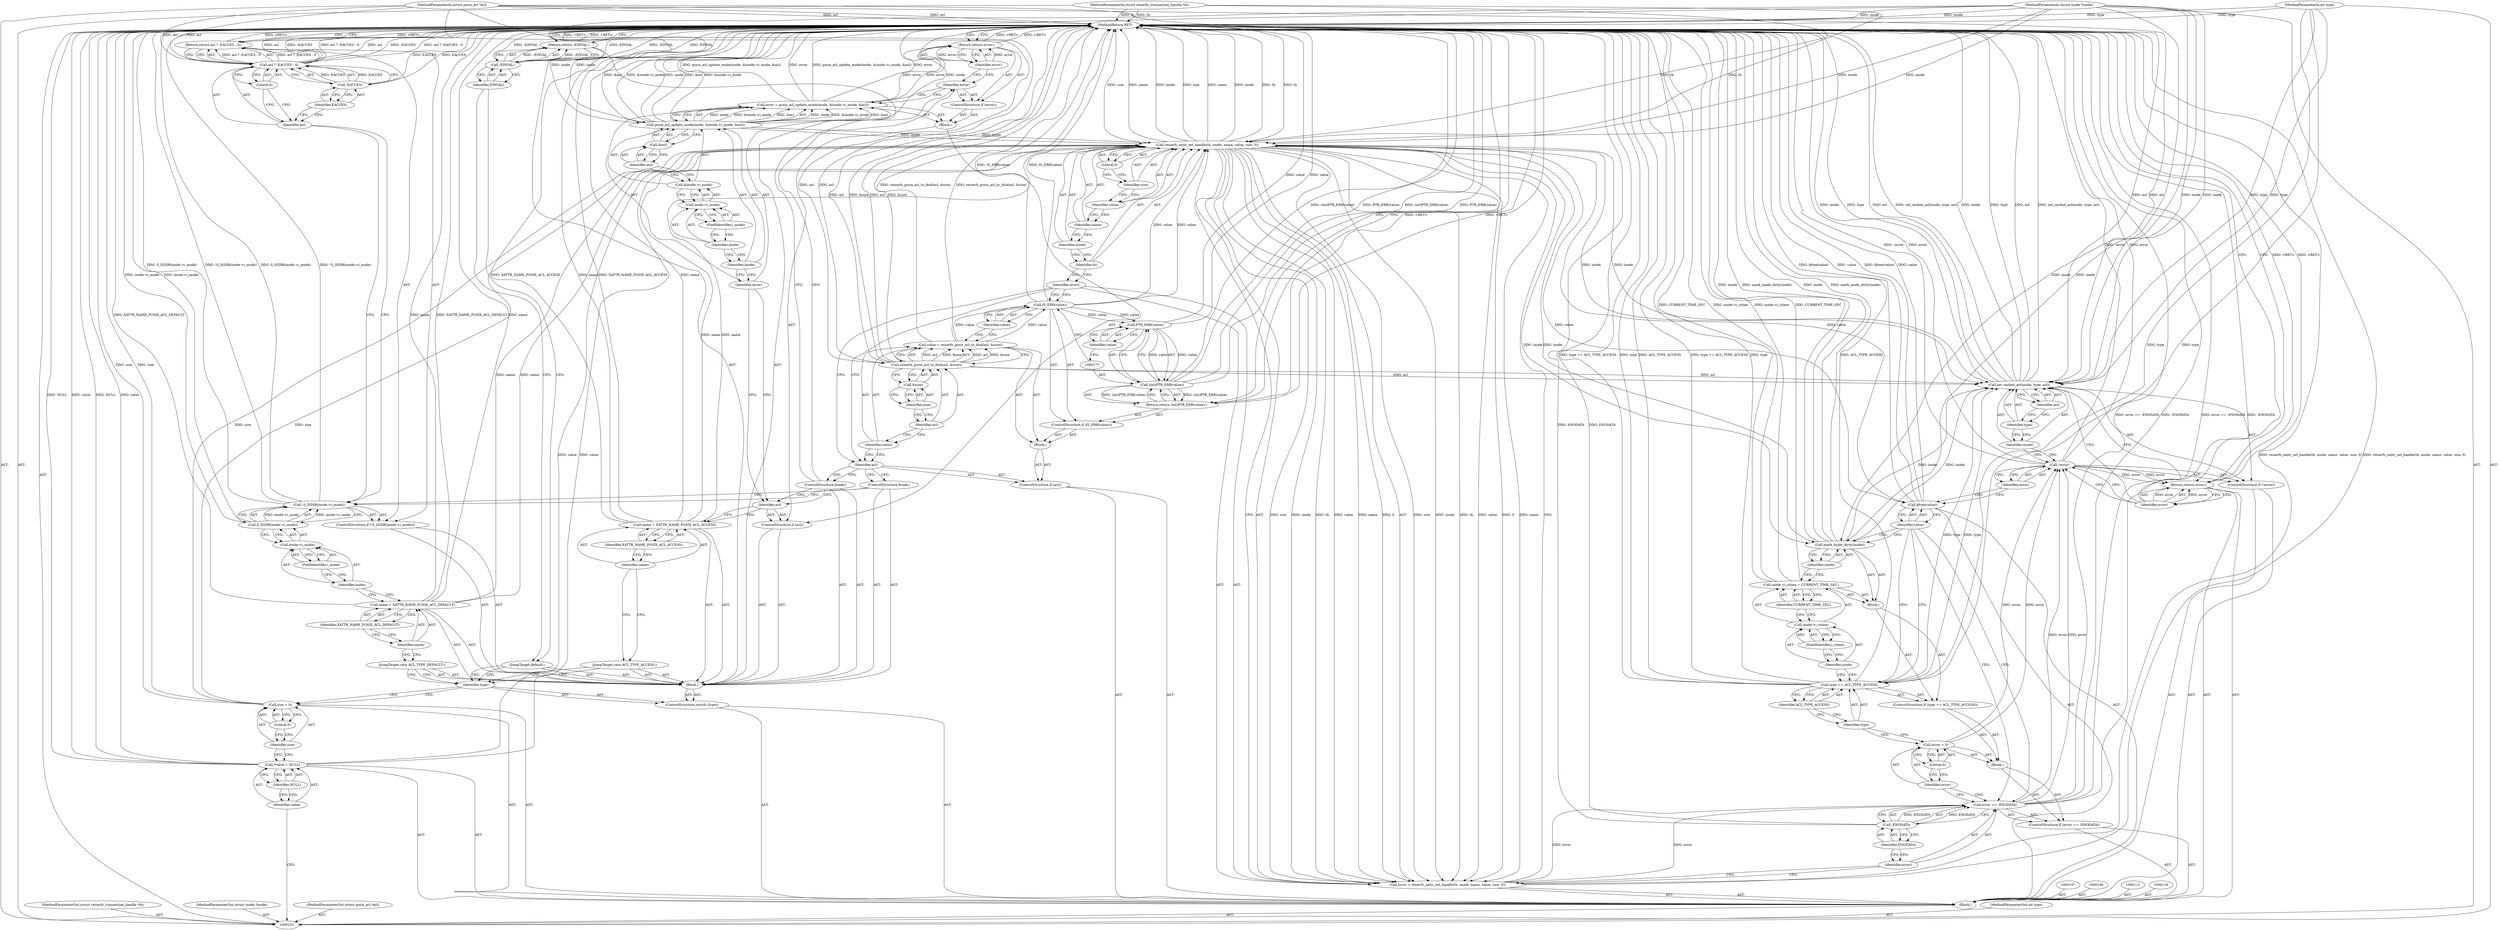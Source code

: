 digraph "0_linux_073931017b49d9458aa351605b43a7e34598caef_11" {
"1000221" [label="(MethodReturn,RET)"];
"1000102" [label="(MethodParameterIn,struct reiserfs_transaction_handle *th)"];
"1000316" [label="(MethodParameterOut,struct reiserfs_transaction_handle *th)"];
"1000103" [label="(MethodParameterIn,struct inode *inode)"];
"1000317" [label="(MethodParameterOut,struct inode *inode)"];
"1000120" [label="(JumpTarget,case ACL_TYPE_ACCESS:)"];
"1000123" [label="(Identifier,XATTR_NAME_POSIX_ACL_ACCESS)"];
"1000121" [label="(Call,name = XATTR_NAME_POSIX_ACL_ACCESS)"];
"1000122" [label="(Identifier,name)"];
"1000126" [label="(Block,)"];
"1000124" [label="(ControlStructure,if (acl))"];
"1000125" [label="(Identifier,acl)"];
"1000129" [label="(Call,posix_acl_update_mode(inode, &inode->i_mode, &acl))"];
"1000127" [label="(Call,error = posix_acl_update_mode(inode, &inode->i_mode, &acl))"];
"1000128" [label="(Identifier,error)"];
"1000130" [label="(Identifier,inode)"];
"1000131" [label="(Call,&inode->i_mode)"];
"1000132" [label="(Call,inode->i_mode)"];
"1000133" [label="(Identifier,inode)"];
"1000134" [label="(FieldIdentifier,i_mode)"];
"1000135" [label="(Call,&acl)"];
"1000136" [label="(Identifier,acl)"];
"1000137" [label="(ControlStructure,if (error))"];
"1000138" [label="(Identifier,error)"];
"1000140" [label="(Identifier,error)"];
"1000139" [label="(Return,return error;)"];
"1000141" [label="(ControlStructure,break;)"];
"1000142" [label="(JumpTarget,case ACL_TYPE_DEFAULT:)"];
"1000143" [label="(Call,name = XATTR_NAME_POSIX_ACL_DEFAULT)"];
"1000144" [label="(Identifier,name)"];
"1000145" [label="(Identifier,XATTR_NAME_POSIX_ACL_DEFAULT)"];
"1000105" [label="(MethodParameterIn,struct posix_acl *acl)"];
"1000319" [label="(MethodParameterOut,struct posix_acl *acl)"];
"1000104" [label="(MethodParameterIn,int type)"];
"1000318" [label="(MethodParameterOut,int type)"];
"1000149" [label="(Call,inode->i_mode)"];
"1000150" [label="(Identifier,inode)"];
"1000146" [label="(ControlStructure,if (!S_ISDIR(inode->i_mode)))"];
"1000151" [label="(FieldIdentifier,i_mode)"];
"1000147" [label="(Call,!S_ISDIR(inode->i_mode))"];
"1000148" [label="(Call,S_ISDIR(inode->i_mode))"];
"1000153" [label="(Call,acl ? -EACCES : 0)"];
"1000154" [label="(Identifier,acl)"];
"1000155" [label="(Call,-EACCES)"];
"1000156" [label="(Identifier,EACCES)"];
"1000157" [label="(Literal,0)"];
"1000152" [label="(Return,return acl ? -EACCES : 0;)"];
"1000158" [label="(ControlStructure,break;)"];
"1000159" [label="(JumpTarget,default:)"];
"1000162" [label="(Identifier,EINVAL)"];
"1000160" [label="(Return,return -EINVAL;)"];
"1000161" [label="(Call,-EINVAL)"];
"1000163" [label="(ControlStructure,if (acl))"];
"1000165" [label="(Block,)"];
"1000164" [label="(Identifier,acl)"];
"1000168" [label="(Call,reiserfs_posix_acl_to_disk(acl, &size))"];
"1000166" [label="(Call,value = reiserfs_posix_acl_to_disk(acl, &size))"];
"1000167" [label="(Identifier,value)"];
"1000169" [label="(Identifier,acl)"];
"1000170" [label="(Call,&size)"];
"1000171" [label="(Identifier,size)"];
"1000174" [label="(Identifier,value)"];
"1000172" [label="(ControlStructure,if (IS_ERR(value)))"];
"1000173" [label="(Call,IS_ERR(value))"];
"1000106" [label="(Block,)"];
"1000176" [label="(Call,(int)PTR_ERR(value))"];
"1000178" [label="(Call,PTR_ERR(value))"];
"1000179" [label="(Identifier,value)"];
"1000175" [label="(Return,return (int)PTR_ERR(value);)"];
"1000180" [label="(Call,error = reiserfs_xattr_set_handle(th, inode, name, value, size, 0))"];
"1000181" [label="(Identifier,error)"];
"1000183" [label="(Identifier,th)"];
"1000184" [label="(Identifier,inode)"];
"1000185" [label="(Identifier,name)"];
"1000186" [label="(Identifier,value)"];
"1000187" [label="(Identifier,size)"];
"1000188" [label="(Literal,0)"];
"1000182" [label="(Call,reiserfs_xattr_set_handle(th, inode, name, value, size, 0))"];
"1000189" [label="(ControlStructure,if (error == -ENODATA))"];
"1000192" [label="(Call,-ENODATA)"];
"1000193" [label="(Identifier,ENODATA)"];
"1000194" [label="(Block,)"];
"1000190" [label="(Call,error == -ENODATA)"];
"1000191" [label="(Identifier,error)"];
"1000197" [label="(Literal,0)"];
"1000195" [label="(Call,error = 0)"];
"1000196" [label="(Identifier,error)"];
"1000201" [label="(Identifier,ACL_TYPE_ACCESS)"];
"1000198" [label="(ControlStructure,if (type == ACL_TYPE_ACCESS))"];
"1000202" [label="(Block,)"];
"1000199" [label="(Call,type == ACL_TYPE_ACCESS)"];
"1000200" [label="(Identifier,type)"];
"1000206" [label="(FieldIdentifier,i_ctime)"];
"1000207" [label="(Identifier,CURRENT_TIME_SEC)"];
"1000203" [label="(Call,inode->i_ctime = CURRENT_TIME_SEC)"];
"1000204" [label="(Call,inode->i_ctime)"];
"1000205" [label="(Identifier,inode)"];
"1000209" [label="(Identifier,inode)"];
"1000208" [label="(Call,mark_inode_dirty(inode))"];
"1000210" [label="(Call,kfree(value))"];
"1000211" [label="(Identifier,value)"];
"1000111" [label="(Identifier,NULL)"];
"1000109" [label="(Call,*value = NULL)"];
"1000110" [label="(Identifier,value)"];
"1000212" [label="(ControlStructure,if (!error))"];
"1000213" [label="(Call,!error)"];
"1000214" [label="(Identifier,error)"];
"1000216" [label="(Identifier,inode)"];
"1000215" [label="(Call,set_cached_acl(inode, type, acl))"];
"1000217" [label="(Identifier,type)"];
"1000218" [label="(Identifier,acl)"];
"1000219" [label="(Return,return error;)"];
"1000220" [label="(Identifier,error)"];
"1000115" [label="(Literal,0)"];
"1000113" [label="(Call,size = 0)"];
"1000114" [label="(Identifier,size)"];
"1000117" [label="(ControlStructure,switch (type))"];
"1000119" [label="(Block,)"];
"1000118" [label="(Identifier,type)"];
"1000221" -> "1000101"  [label="AST: "];
"1000221" -> "1000139"  [label="CFG: "];
"1000221" -> "1000152"  [label="CFG: "];
"1000221" -> "1000160"  [label="CFG: "];
"1000221" -> "1000175"  [label="CFG: "];
"1000221" -> "1000219"  [label="CFG: "];
"1000139" -> "1000221"  [label="DDG: <RET>"];
"1000152" -> "1000221"  [label="DDG: <RET>"];
"1000219" -> "1000221"  [label="DDG: <RET>"];
"1000175" -> "1000221"  [label="DDG: <RET>"];
"1000160" -> "1000221"  [label="DDG: <RET>"];
"1000182" -> "1000221"  [label="DDG: size"];
"1000182" -> "1000221"  [label="DDG: name"];
"1000182" -> "1000221"  [label="DDG: inode"];
"1000182" -> "1000221"  [label="DDG: th"];
"1000199" -> "1000221"  [label="DDG: ACL_TYPE_ACCESS"];
"1000199" -> "1000221"  [label="DDG: type == ACL_TYPE_ACCESS"];
"1000199" -> "1000221"  [label="DDG: type"];
"1000208" -> "1000221"  [label="DDG: inode"];
"1000208" -> "1000221"  [label="DDG: mark_inode_dirty(inode)"];
"1000210" -> "1000221"  [label="DDG: kfree(value)"];
"1000210" -> "1000221"  [label="DDG: value"];
"1000105" -> "1000221"  [label="DDG: acl"];
"1000121" -> "1000221"  [label="DDG: XATTR_NAME_POSIX_ACL_ACCESS"];
"1000121" -> "1000221"  [label="DDG: name"];
"1000102" -> "1000221"  [label="DDG: th"];
"1000153" -> "1000221"  [label="DDG: acl"];
"1000153" -> "1000221"  [label="DDG: -EACCES"];
"1000153" -> "1000221"  [label="DDG: acl ? -EACCES : 0"];
"1000161" -> "1000221"  [label="DDG: EINVAL"];
"1000161" -> "1000221"  [label="DDG: -EINVAL"];
"1000180" -> "1000221"  [label="DDG: reiserfs_xattr_set_handle(th, inode, name, value, size, 0)"];
"1000176" -> "1000221"  [label="DDG: PTR_ERR(value)"];
"1000176" -> "1000221"  [label="DDG: (int)PTR_ERR(value)"];
"1000166" -> "1000221"  [label="DDG: reiserfs_posix_acl_to_disk(acl, &size)"];
"1000129" -> "1000221"  [label="DDG: inode"];
"1000129" -> "1000221"  [label="DDG: &acl"];
"1000129" -> "1000221"  [label="DDG: &inode->i_mode"];
"1000168" -> "1000221"  [label="DDG: acl"];
"1000168" -> "1000221"  [label="DDG: &size"];
"1000190" -> "1000221"  [label="DDG: error == -ENODATA"];
"1000190" -> "1000221"  [label="DDG: -ENODATA"];
"1000215" -> "1000221"  [label="DDG: inode"];
"1000215" -> "1000221"  [label="DDG: type"];
"1000215" -> "1000221"  [label="DDG: acl"];
"1000215" -> "1000221"  [label="DDG: set_cached_acl(inode, type, acl)"];
"1000178" -> "1000221"  [label="DDG: value"];
"1000104" -> "1000221"  [label="DDG: type"];
"1000113" -> "1000221"  [label="DDG: size"];
"1000213" -> "1000221"  [label="DDG: error"];
"1000213" -> "1000221"  [label="DDG: !error"];
"1000127" -> "1000221"  [label="DDG: posix_acl_update_mode(inode, &inode->i_mode, &acl)"];
"1000127" -> "1000221"  [label="DDG: error"];
"1000103" -> "1000221"  [label="DDG: inode"];
"1000143" -> "1000221"  [label="DDG: name"];
"1000143" -> "1000221"  [label="DDG: XATTR_NAME_POSIX_ACL_DEFAULT"];
"1000148" -> "1000221"  [label="DDG: inode->i_mode"];
"1000147" -> "1000221"  [label="DDG: S_ISDIR(inode->i_mode)"];
"1000147" -> "1000221"  [label="DDG: !S_ISDIR(inode->i_mode)"];
"1000203" -> "1000221"  [label="DDG: CURRENT_TIME_SEC"];
"1000203" -> "1000221"  [label="DDG: inode->i_ctime"];
"1000192" -> "1000221"  [label="DDG: ENODATA"];
"1000109" -> "1000221"  [label="DDG: value"];
"1000109" -> "1000221"  [label="DDG: NULL"];
"1000173" -> "1000221"  [label="DDG: IS_ERR(value)"];
"1000155" -> "1000221"  [label="DDG: EACCES"];
"1000102" -> "1000101"  [label="AST: "];
"1000102" -> "1000221"  [label="DDG: th"];
"1000102" -> "1000182"  [label="DDG: th"];
"1000316" -> "1000101"  [label="AST: "];
"1000103" -> "1000101"  [label="AST: "];
"1000103" -> "1000221"  [label="DDG: inode"];
"1000103" -> "1000129"  [label="DDG: inode"];
"1000103" -> "1000182"  [label="DDG: inode"];
"1000103" -> "1000208"  [label="DDG: inode"];
"1000103" -> "1000215"  [label="DDG: inode"];
"1000317" -> "1000101"  [label="AST: "];
"1000120" -> "1000119"  [label="AST: "];
"1000120" -> "1000118"  [label="CFG: "];
"1000122" -> "1000120"  [label="CFG: "];
"1000123" -> "1000121"  [label="AST: "];
"1000123" -> "1000122"  [label="CFG: "];
"1000121" -> "1000123"  [label="CFG: "];
"1000121" -> "1000119"  [label="AST: "];
"1000121" -> "1000123"  [label="CFG: "];
"1000122" -> "1000121"  [label="AST: "];
"1000123" -> "1000121"  [label="AST: "];
"1000125" -> "1000121"  [label="CFG: "];
"1000121" -> "1000221"  [label="DDG: XATTR_NAME_POSIX_ACL_ACCESS"];
"1000121" -> "1000221"  [label="DDG: name"];
"1000121" -> "1000182"  [label="DDG: name"];
"1000122" -> "1000121"  [label="AST: "];
"1000122" -> "1000120"  [label="CFG: "];
"1000123" -> "1000122"  [label="CFG: "];
"1000126" -> "1000124"  [label="AST: "];
"1000127" -> "1000126"  [label="AST: "];
"1000137" -> "1000126"  [label="AST: "];
"1000124" -> "1000119"  [label="AST: "];
"1000125" -> "1000124"  [label="AST: "];
"1000126" -> "1000124"  [label="AST: "];
"1000125" -> "1000124"  [label="AST: "];
"1000125" -> "1000121"  [label="CFG: "];
"1000128" -> "1000125"  [label="CFG: "];
"1000141" -> "1000125"  [label="CFG: "];
"1000129" -> "1000127"  [label="AST: "];
"1000129" -> "1000135"  [label="CFG: "];
"1000130" -> "1000129"  [label="AST: "];
"1000131" -> "1000129"  [label="AST: "];
"1000135" -> "1000129"  [label="AST: "];
"1000127" -> "1000129"  [label="CFG: "];
"1000129" -> "1000221"  [label="DDG: inode"];
"1000129" -> "1000221"  [label="DDG: &acl"];
"1000129" -> "1000221"  [label="DDG: &inode->i_mode"];
"1000129" -> "1000127"  [label="DDG: inode"];
"1000129" -> "1000127"  [label="DDG: &inode->i_mode"];
"1000129" -> "1000127"  [label="DDG: &acl"];
"1000103" -> "1000129"  [label="DDG: inode"];
"1000129" -> "1000182"  [label="DDG: inode"];
"1000127" -> "1000126"  [label="AST: "];
"1000127" -> "1000129"  [label="CFG: "];
"1000128" -> "1000127"  [label="AST: "];
"1000129" -> "1000127"  [label="AST: "];
"1000138" -> "1000127"  [label="CFG: "];
"1000127" -> "1000221"  [label="DDG: posix_acl_update_mode(inode, &inode->i_mode, &acl)"];
"1000127" -> "1000221"  [label="DDG: error"];
"1000129" -> "1000127"  [label="DDG: inode"];
"1000129" -> "1000127"  [label="DDG: &inode->i_mode"];
"1000129" -> "1000127"  [label="DDG: &acl"];
"1000127" -> "1000139"  [label="DDG: error"];
"1000128" -> "1000127"  [label="AST: "];
"1000128" -> "1000125"  [label="CFG: "];
"1000130" -> "1000128"  [label="CFG: "];
"1000130" -> "1000129"  [label="AST: "];
"1000130" -> "1000128"  [label="CFG: "];
"1000133" -> "1000130"  [label="CFG: "];
"1000131" -> "1000129"  [label="AST: "];
"1000131" -> "1000132"  [label="CFG: "];
"1000132" -> "1000131"  [label="AST: "];
"1000136" -> "1000131"  [label="CFG: "];
"1000132" -> "1000131"  [label="AST: "];
"1000132" -> "1000134"  [label="CFG: "];
"1000133" -> "1000132"  [label="AST: "];
"1000134" -> "1000132"  [label="AST: "];
"1000131" -> "1000132"  [label="CFG: "];
"1000133" -> "1000132"  [label="AST: "];
"1000133" -> "1000130"  [label="CFG: "];
"1000134" -> "1000133"  [label="CFG: "];
"1000134" -> "1000132"  [label="AST: "];
"1000134" -> "1000133"  [label="CFG: "];
"1000132" -> "1000134"  [label="CFG: "];
"1000135" -> "1000129"  [label="AST: "];
"1000135" -> "1000136"  [label="CFG: "];
"1000136" -> "1000135"  [label="AST: "];
"1000129" -> "1000135"  [label="CFG: "];
"1000136" -> "1000135"  [label="AST: "];
"1000136" -> "1000131"  [label="CFG: "];
"1000135" -> "1000136"  [label="CFG: "];
"1000137" -> "1000126"  [label="AST: "];
"1000138" -> "1000137"  [label="AST: "];
"1000139" -> "1000137"  [label="AST: "];
"1000138" -> "1000137"  [label="AST: "];
"1000138" -> "1000127"  [label="CFG: "];
"1000140" -> "1000138"  [label="CFG: "];
"1000141" -> "1000138"  [label="CFG: "];
"1000140" -> "1000139"  [label="AST: "];
"1000140" -> "1000138"  [label="CFG: "];
"1000139" -> "1000140"  [label="CFG: "];
"1000140" -> "1000139"  [label="DDG: error"];
"1000139" -> "1000137"  [label="AST: "];
"1000139" -> "1000140"  [label="CFG: "];
"1000140" -> "1000139"  [label="AST: "];
"1000221" -> "1000139"  [label="CFG: "];
"1000139" -> "1000221"  [label="DDG: <RET>"];
"1000140" -> "1000139"  [label="DDG: error"];
"1000127" -> "1000139"  [label="DDG: error"];
"1000141" -> "1000119"  [label="AST: "];
"1000141" -> "1000138"  [label="CFG: "];
"1000141" -> "1000125"  [label="CFG: "];
"1000164" -> "1000141"  [label="CFG: "];
"1000142" -> "1000119"  [label="AST: "];
"1000142" -> "1000118"  [label="CFG: "];
"1000144" -> "1000142"  [label="CFG: "];
"1000143" -> "1000119"  [label="AST: "];
"1000143" -> "1000145"  [label="CFG: "];
"1000144" -> "1000143"  [label="AST: "];
"1000145" -> "1000143"  [label="AST: "];
"1000150" -> "1000143"  [label="CFG: "];
"1000143" -> "1000221"  [label="DDG: name"];
"1000143" -> "1000221"  [label="DDG: XATTR_NAME_POSIX_ACL_DEFAULT"];
"1000143" -> "1000182"  [label="DDG: name"];
"1000144" -> "1000143"  [label="AST: "];
"1000144" -> "1000142"  [label="CFG: "];
"1000145" -> "1000144"  [label="CFG: "];
"1000145" -> "1000143"  [label="AST: "];
"1000145" -> "1000144"  [label="CFG: "];
"1000143" -> "1000145"  [label="CFG: "];
"1000105" -> "1000101"  [label="AST: "];
"1000105" -> "1000221"  [label="DDG: acl"];
"1000105" -> "1000153"  [label="DDG: acl"];
"1000105" -> "1000168"  [label="DDG: acl"];
"1000105" -> "1000215"  [label="DDG: acl"];
"1000319" -> "1000101"  [label="AST: "];
"1000104" -> "1000101"  [label="AST: "];
"1000104" -> "1000221"  [label="DDG: type"];
"1000104" -> "1000199"  [label="DDG: type"];
"1000104" -> "1000215"  [label="DDG: type"];
"1000318" -> "1000101"  [label="AST: "];
"1000149" -> "1000148"  [label="AST: "];
"1000149" -> "1000151"  [label="CFG: "];
"1000150" -> "1000149"  [label="AST: "];
"1000151" -> "1000149"  [label="AST: "];
"1000148" -> "1000149"  [label="CFG: "];
"1000150" -> "1000149"  [label="AST: "];
"1000150" -> "1000143"  [label="CFG: "];
"1000151" -> "1000150"  [label="CFG: "];
"1000146" -> "1000119"  [label="AST: "];
"1000147" -> "1000146"  [label="AST: "];
"1000152" -> "1000146"  [label="AST: "];
"1000151" -> "1000149"  [label="AST: "];
"1000151" -> "1000150"  [label="CFG: "];
"1000149" -> "1000151"  [label="CFG: "];
"1000147" -> "1000146"  [label="AST: "];
"1000147" -> "1000148"  [label="CFG: "];
"1000148" -> "1000147"  [label="AST: "];
"1000154" -> "1000147"  [label="CFG: "];
"1000158" -> "1000147"  [label="CFG: "];
"1000147" -> "1000221"  [label="DDG: S_ISDIR(inode->i_mode)"];
"1000147" -> "1000221"  [label="DDG: !S_ISDIR(inode->i_mode)"];
"1000148" -> "1000147"  [label="DDG: inode->i_mode"];
"1000148" -> "1000147"  [label="AST: "];
"1000148" -> "1000149"  [label="CFG: "];
"1000149" -> "1000148"  [label="AST: "];
"1000147" -> "1000148"  [label="CFG: "];
"1000148" -> "1000221"  [label="DDG: inode->i_mode"];
"1000148" -> "1000147"  [label="DDG: inode->i_mode"];
"1000153" -> "1000152"  [label="AST: "];
"1000153" -> "1000155"  [label="CFG: "];
"1000153" -> "1000157"  [label="CFG: "];
"1000154" -> "1000153"  [label="AST: "];
"1000155" -> "1000153"  [label="AST: "];
"1000157" -> "1000153"  [label="AST: "];
"1000152" -> "1000153"  [label="CFG: "];
"1000153" -> "1000221"  [label="DDG: acl"];
"1000153" -> "1000221"  [label="DDG: -EACCES"];
"1000153" -> "1000221"  [label="DDG: acl ? -EACCES : 0"];
"1000153" -> "1000152"  [label="DDG: acl ? -EACCES : 0"];
"1000105" -> "1000153"  [label="DDG: acl"];
"1000155" -> "1000153"  [label="DDG: EACCES"];
"1000154" -> "1000153"  [label="AST: "];
"1000154" -> "1000147"  [label="CFG: "];
"1000156" -> "1000154"  [label="CFG: "];
"1000157" -> "1000154"  [label="CFG: "];
"1000155" -> "1000153"  [label="AST: "];
"1000155" -> "1000156"  [label="CFG: "];
"1000156" -> "1000155"  [label="AST: "];
"1000153" -> "1000155"  [label="CFG: "];
"1000155" -> "1000221"  [label="DDG: EACCES"];
"1000155" -> "1000153"  [label="DDG: EACCES"];
"1000156" -> "1000155"  [label="AST: "];
"1000156" -> "1000154"  [label="CFG: "];
"1000155" -> "1000156"  [label="CFG: "];
"1000157" -> "1000153"  [label="AST: "];
"1000157" -> "1000154"  [label="CFG: "];
"1000153" -> "1000157"  [label="CFG: "];
"1000152" -> "1000146"  [label="AST: "];
"1000152" -> "1000153"  [label="CFG: "];
"1000153" -> "1000152"  [label="AST: "];
"1000221" -> "1000152"  [label="CFG: "];
"1000152" -> "1000221"  [label="DDG: <RET>"];
"1000153" -> "1000152"  [label="DDG: acl ? -EACCES : 0"];
"1000158" -> "1000119"  [label="AST: "];
"1000158" -> "1000147"  [label="CFG: "];
"1000164" -> "1000158"  [label="CFG: "];
"1000159" -> "1000119"  [label="AST: "];
"1000159" -> "1000118"  [label="CFG: "];
"1000162" -> "1000159"  [label="CFG: "];
"1000162" -> "1000161"  [label="AST: "];
"1000162" -> "1000159"  [label="CFG: "];
"1000161" -> "1000162"  [label="CFG: "];
"1000160" -> "1000119"  [label="AST: "];
"1000160" -> "1000161"  [label="CFG: "];
"1000161" -> "1000160"  [label="AST: "];
"1000221" -> "1000160"  [label="CFG: "];
"1000160" -> "1000221"  [label="DDG: <RET>"];
"1000161" -> "1000160"  [label="DDG: -EINVAL"];
"1000161" -> "1000160"  [label="AST: "];
"1000161" -> "1000162"  [label="CFG: "];
"1000162" -> "1000161"  [label="AST: "];
"1000160" -> "1000161"  [label="CFG: "];
"1000161" -> "1000221"  [label="DDG: EINVAL"];
"1000161" -> "1000221"  [label="DDG: -EINVAL"];
"1000161" -> "1000160"  [label="DDG: -EINVAL"];
"1000163" -> "1000106"  [label="AST: "];
"1000164" -> "1000163"  [label="AST: "];
"1000165" -> "1000163"  [label="AST: "];
"1000165" -> "1000163"  [label="AST: "];
"1000166" -> "1000165"  [label="AST: "];
"1000172" -> "1000165"  [label="AST: "];
"1000164" -> "1000163"  [label="AST: "];
"1000164" -> "1000141"  [label="CFG: "];
"1000164" -> "1000158"  [label="CFG: "];
"1000167" -> "1000164"  [label="CFG: "];
"1000181" -> "1000164"  [label="CFG: "];
"1000168" -> "1000166"  [label="AST: "];
"1000168" -> "1000170"  [label="CFG: "];
"1000169" -> "1000168"  [label="AST: "];
"1000170" -> "1000168"  [label="AST: "];
"1000166" -> "1000168"  [label="CFG: "];
"1000168" -> "1000221"  [label="DDG: acl"];
"1000168" -> "1000221"  [label="DDG: &size"];
"1000168" -> "1000166"  [label="DDG: acl"];
"1000168" -> "1000166"  [label="DDG: &size"];
"1000105" -> "1000168"  [label="DDG: acl"];
"1000168" -> "1000215"  [label="DDG: acl"];
"1000166" -> "1000165"  [label="AST: "];
"1000166" -> "1000168"  [label="CFG: "];
"1000167" -> "1000166"  [label="AST: "];
"1000168" -> "1000166"  [label="AST: "];
"1000174" -> "1000166"  [label="CFG: "];
"1000166" -> "1000221"  [label="DDG: reiserfs_posix_acl_to_disk(acl, &size)"];
"1000168" -> "1000166"  [label="DDG: acl"];
"1000168" -> "1000166"  [label="DDG: &size"];
"1000166" -> "1000173"  [label="DDG: value"];
"1000167" -> "1000166"  [label="AST: "];
"1000167" -> "1000164"  [label="CFG: "];
"1000169" -> "1000167"  [label="CFG: "];
"1000169" -> "1000168"  [label="AST: "];
"1000169" -> "1000167"  [label="CFG: "];
"1000171" -> "1000169"  [label="CFG: "];
"1000170" -> "1000168"  [label="AST: "];
"1000170" -> "1000171"  [label="CFG: "];
"1000171" -> "1000170"  [label="AST: "];
"1000168" -> "1000170"  [label="CFG: "];
"1000171" -> "1000170"  [label="AST: "];
"1000171" -> "1000169"  [label="CFG: "];
"1000170" -> "1000171"  [label="CFG: "];
"1000174" -> "1000173"  [label="AST: "];
"1000174" -> "1000166"  [label="CFG: "];
"1000173" -> "1000174"  [label="CFG: "];
"1000172" -> "1000165"  [label="AST: "];
"1000173" -> "1000172"  [label="AST: "];
"1000175" -> "1000172"  [label="AST: "];
"1000173" -> "1000172"  [label="AST: "];
"1000173" -> "1000174"  [label="CFG: "];
"1000174" -> "1000173"  [label="AST: "];
"1000177" -> "1000173"  [label="CFG: "];
"1000181" -> "1000173"  [label="CFG: "];
"1000173" -> "1000221"  [label="DDG: IS_ERR(value)"];
"1000166" -> "1000173"  [label="DDG: value"];
"1000173" -> "1000178"  [label="DDG: value"];
"1000173" -> "1000182"  [label="DDG: value"];
"1000106" -> "1000101"  [label="AST: "];
"1000107" -> "1000106"  [label="AST: "];
"1000108" -> "1000106"  [label="AST: "];
"1000109" -> "1000106"  [label="AST: "];
"1000112" -> "1000106"  [label="AST: "];
"1000113" -> "1000106"  [label="AST: "];
"1000116" -> "1000106"  [label="AST: "];
"1000117" -> "1000106"  [label="AST: "];
"1000163" -> "1000106"  [label="AST: "];
"1000180" -> "1000106"  [label="AST: "];
"1000189" -> "1000106"  [label="AST: "];
"1000210" -> "1000106"  [label="AST: "];
"1000212" -> "1000106"  [label="AST: "];
"1000219" -> "1000106"  [label="AST: "];
"1000176" -> "1000175"  [label="AST: "];
"1000176" -> "1000178"  [label="CFG: "];
"1000177" -> "1000176"  [label="AST: "];
"1000178" -> "1000176"  [label="AST: "];
"1000175" -> "1000176"  [label="CFG: "];
"1000176" -> "1000221"  [label="DDG: PTR_ERR(value)"];
"1000176" -> "1000221"  [label="DDG: (int)PTR_ERR(value)"];
"1000176" -> "1000175"  [label="DDG: (int)PTR_ERR(value)"];
"1000178" -> "1000176"  [label="DDG: value"];
"1000178" -> "1000176"  [label="AST: "];
"1000178" -> "1000179"  [label="CFG: "];
"1000179" -> "1000178"  [label="AST: "];
"1000176" -> "1000178"  [label="CFG: "];
"1000178" -> "1000221"  [label="DDG: value"];
"1000178" -> "1000176"  [label="DDG: value"];
"1000173" -> "1000178"  [label="DDG: value"];
"1000179" -> "1000178"  [label="AST: "];
"1000179" -> "1000177"  [label="CFG: "];
"1000178" -> "1000179"  [label="CFG: "];
"1000175" -> "1000172"  [label="AST: "];
"1000175" -> "1000176"  [label="CFG: "];
"1000176" -> "1000175"  [label="AST: "];
"1000221" -> "1000175"  [label="CFG: "];
"1000175" -> "1000221"  [label="DDG: <RET>"];
"1000176" -> "1000175"  [label="DDG: (int)PTR_ERR(value)"];
"1000180" -> "1000106"  [label="AST: "];
"1000180" -> "1000182"  [label="CFG: "];
"1000181" -> "1000180"  [label="AST: "];
"1000182" -> "1000180"  [label="AST: "];
"1000191" -> "1000180"  [label="CFG: "];
"1000180" -> "1000221"  [label="DDG: reiserfs_xattr_set_handle(th, inode, name, value, size, 0)"];
"1000182" -> "1000180"  [label="DDG: size"];
"1000182" -> "1000180"  [label="DDG: inode"];
"1000182" -> "1000180"  [label="DDG: th"];
"1000182" -> "1000180"  [label="DDG: value"];
"1000182" -> "1000180"  [label="DDG: name"];
"1000182" -> "1000180"  [label="DDG: 0"];
"1000180" -> "1000190"  [label="DDG: error"];
"1000181" -> "1000180"  [label="AST: "];
"1000181" -> "1000173"  [label="CFG: "];
"1000181" -> "1000164"  [label="CFG: "];
"1000183" -> "1000181"  [label="CFG: "];
"1000183" -> "1000182"  [label="AST: "];
"1000183" -> "1000181"  [label="CFG: "];
"1000184" -> "1000183"  [label="CFG: "];
"1000184" -> "1000182"  [label="AST: "];
"1000184" -> "1000183"  [label="CFG: "];
"1000185" -> "1000184"  [label="CFG: "];
"1000185" -> "1000182"  [label="AST: "];
"1000185" -> "1000184"  [label="CFG: "];
"1000186" -> "1000185"  [label="CFG: "];
"1000186" -> "1000182"  [label="AST: "];
"1000186" -> "1000185"  [label="CFG: "];
"1000187" -> "1000186"  [label="CFG: "];
"1000187" -> "1000182"  [label="AST: "];
"1000187" -> "1000186"  [label="CFG: "];
"1000188" -> "1000187"  [label="CFG: "];
"1000188" -> "1000182"  [label="AST: "];
"1000188" -> "1000187"  [label="CFG: "];
"1000182" -> "1000188"  [label="CFG: "];
"1000182" -> "1000180"  [label="AST: "];
"1000182" -> "1000188"  [label="CFG: "];
"1000183" -> "1000182"  [label="AST: "];
"1000184" -> "1000182"  [label="AST: "];
"1000185" -> "1000182"  [label="AST: "];
"1000186" -> "1000182"  [label="AST: "];
"1000187" -> "1000182"  [label="AST: "];
"1000188" -> "1000182"  [label="AST: "];
"1000180" -> "1000182"  [label="CFG: "];
"1000182" -> "1000221"  [label="DDG: size"];
"1000182" -> "1000221"  [label="DDG: name"];
"1000182" -> "1000221"  [label="DDG: inode"];
"1000182" -> "1000221"  [label="DDG: th"];
"1000182" -> "1000180"  [label="DDG: size"];
"1000182" -> "1000180"  [label="DDG: inode"];
"1000182" -> "1000180"  [label="DDG: th"];
"1000182" -> "1000180"  [label="DDG: value"];
"1000182" -> "1000180"  [label="DDG: name"];
"1000182" -> "1000180"  [label="DDG: 0"];
"1000102" -> "1000182"  [label="DDG: th"];
"1000129" -> "1000182"  [label="DDG: inode"];
"1000103" -> "1000182"  [label="DDG: inode"];
"1000143" -> "1000182"  [label="DDG: name"];
"1000121" -> "1000182"  [label="DDG: name"];
"1000109" -> "1000182"  [label="DDG: value"];
"1000173" -> "1000182"  [label="DDG: value"];
"1000113" -> "1000182"  [label="DDG: size"];
"1000182" -> "1000208"  [label="DDG: inode"];
"1000182" -> "1000210"  [label="DDG: value"];
"1000182" -> "1000215"  [label="DDG: inode"];
"1000189" -> "1000106"  [label="AST: "];
"1000190" -> "1000189"  [label="AST: "];
"1000194" -> "1000189"  [label="AST: "];
"1000192" -> "1000190"  [label="AST: "];
"1000192" -> "1000193"  [label="CFG: "];
"1000193" -> "1000192"  [label="AST: "];
"1000190" -> "1000192"  [label="CFG: "];
"1000192" -> "1000221"  [label="DDG: ENODATA"];
"1000192" -> "1000190"  [label="DDG: ENODATA"];
"1000193" -> "1000192"  [label="AST: "];
"1000193" -> "1000191"  [label="CFG: "];
"1000192" -> "1000193"  [label="CFG: "];
"1000194" -> "1000189"  [label="AST: "];
"1000195" -> "1000194"  [label="AST: "];
"1000198" -> "1000194"  [label="AST: "];
"1000190" -> "1000189"  [label="AST: "];
"1000190" -> "1000192"  [label="CFG: "];
"1000191" -> "1000190"  [label="AST: "];
"1000192" -> "1000190"  [label="AST: "];
"1000196" -> "1000190"  [label="CFG: "];
"1000211" -> "1000190"  [label="CFG: "];
"1000190" -> "1000221"  [label="DDG: error == -ENODATA"];
"1000190" -> "1000221"  [label="DDG: -ENODATA"];
"1000180" -> "1000190"  [label="DDG: error"];
"1000192" -> "1000190"  [label="DDG: ENODATA"];
"1000190" -> "1000213"  [label="DDG: error"];
"1000191" -> "1000190"  [label="AST: "];
"1000191" -> "1000180"  [label="CFG: "];
"1000193" -> "1000191"  [label="CFG: "];
"1000197" -> "1000195"  [label="AST: "];
"1000197" -> "1000196"  [label="CFG: "];
"1000195" -> "1000197"  [label="CFG: "];
"1000195" -> "1000194"  [label="AST: "];
"1000195" -> "1000197"  [label="CFG: "];
"1000196" -> "1000195"  [label="AST: "];
"1000197" -> "1000195"  [label="AST: "];
"1000200" -> "1000195"  [label="CFG: "];
"1000195" -> "1000213"  [label="DDG: error"];
"1000196" -> "1000195"  [label="AST: "];
"1000196" -> "1000190"  [label="CFG: "];
"1000197" -> "1000196"  [label="CFG: "];
"1000201" -> "1000199"  [label="AST: "];
"1000201" -> "1000200"  [label="CFG: "];
"1000199" -> "1000201"  [label="CFG: "];
"1000198" -> "1000194"  [label="AST: "];
"1000199" -> "1000198"  [label="AST: "];
"1000202" -> "1000198"  [label="AST: "];
"1000202" -> "1000198"  [label="AST: "];
"1000203" -> "1000202"  [label="AST: "];
"1000208" -> "1000202"  [label="AST: "];
"1000199" -> "1000198"  [label="AST: "];
"1000199" -> "1000201"  [label="CFG: "];
"1000200" -> "1000199"  [label="AST: "];
"1000201" -> "1000199"  [label="AST: "];
"1000205" -> "1000199"  [label="CFG: "];
"1000211" -> "1000199"  [label="CFG: "];
"1000199" -> "1000221"  [label="DDG: ACL_TYPE_ACCESS"];
"1000199" -> "1000221"  [label="DDG: type == ACL_TYPE_ACCESS"];
"1000199" -> "1000221"  [label="DDG: type"];
"1000104" -> "1000199"  [label="DDG: type"];
"1000199" -> "1000215"  [label="DDG: type"];
"1000200" -> "1000199"  [label="AST: "];
"1000200" -> "1000195"  [label="CFG: "];
"1000201" -> "1000200"  [label="CFG: "];
"1000206" -> "1000204"  [label="AST: "];
"1000206" -> "1000205"  [label="CFG: "];
"1000204" -> "1000206"  [label="CFG: "];
"1000207" -> "1000203"  [label="AST: "];
"1000207" -> "1000204"  [label="CFG: "];
"1000203" -> "1000207"  [label="CFG: "];
"1000203" -> "1000202"  [label="AST: "];
"1000203" -> "1000207"  [label="CFG: "];
"1000204" -> "1000203"  [label="AST: "];
"1000207" -> "1000203"  [label="AST: "];
"1000209" -> "1000203"  [label="CFG: "];
"1000203" -> "1000221"  [label="DDG: CURRENT_TIME_SEC"];
"1000203" -> "1000221"  [label="DDG: inode->i_ctime"];
"1000204" -> "1000203"  [label="AST: "];
"1000204" -> "1000206"  [label="CFG: "];
"1000205" -> "1000204"  [label="AST: "];
"1000206" -> "1000204"  [label="AST: "];
"1000207" -> "1000204"  [label="CFG: "];
"1000205" -> "1000204"  [label="AST: "];
"1000205" -> "1000199"  [label="CFG: "];
"1000206" -> "1000205"  [label="CFG: "];
"1000209" -> "1000208"  [label="AST: "];
"1000209" -> "1000203"  [label="CFG: "];
"1000208" -> "1000209"  [label="CFG: "];
"1000208" -> "1000202"  [label="AST: "];
"1000208" -> "1000209"  [label="CFG: "];
"1000209" -> "1000208"  [label="AST: "];
"1000211" -> "1000208"  [label="CFG: "];
"1000208" -> "1000221"  [label="DDG: inode"];
"1000208" -> "1000221"  [label="DDG: mark_inode_dirty(inode)"];
"1000182" -> "1000208"  [label="DDG: inode"];
"1000103" -> "1000208"  [label="DDG: inode"];
"1000208" -> "1000215"  [label="DDG: inode"];
"1000210" -> "1000106"  [label="AST: "];
"1000210" -> "1000211"  [label="CFG: "];
"1000211" -> "1000210"  [label="AST: "];
"1000214" -> "1000210"  [label="CFG: "];
"1000210" -> "1000221"  [label="DDG: kfree(value)"];
"1000210" -> "1000221"  [label="DDG: value"];
"1000182" -> "1000210"  [label="DDG: value"];
"1000211" -> "1000210"  [label="AST: "];
"1000211" -> "1000208"  [label="CFG: "];
"1000211" -> "1000199"  [label="CFG: "];
"1000211" -> "1000190"  [label="CFG: "];
"1000210" -> "1000211"  [label="CFG: "];
"1000111" -> "1000109"  [label="AST: "];
"1000111" -> "1000110"  [label="CFG: "];
"1000109" -> "1000111"  [label="CFG: "];
"1000109" -> "1000106"  [label="AST: "];
"1000109" -> "1000111"  [label="CFG: "];
"1000110" -> "1000109"  [label="AST: "];
"1000111" -> "1000109"  [label="AST: "];
"1000114" -> "1000109"  [label="CFG: "];
"1000109" -> "1000221"  [label="DDG: value"];
"1000109" -> "1000221"  [label="DDG: NULL"];
"1000109" -> "1000182"  [label="DDG: value"];
"1000110" -> "1000109"  [label="AST: "];
"1000110" -> "1000101"  [label="CFG: "];
"1000111" -> "1000110"  [label="CFG: "];
"1000212" -> "1000106"  [label="AST: "];
"1000213" -> "1000212"  [label="AST: "];
"1000215" -> "1000212"  [label="AST: "];
"1000213" -> "1000212"  [label="AST: "];
"1000213" -> "1000214"  [label="CFG: "];
"1000214" -> "1000213"  [label="AST: "];
"1000216" -> "1000213"  [label="CFG: "];
"1000220" -> "1000213"  [label="CFG: "];
"1000213" -> "1000221"  [label="DDG: error"];
"1000213" -> "1000221"  [label="DDG: !error"];
"1000190" -> "1000213"  [label="DDG: error"];
"1000195" -> "1000213"  [label="DDG: error"];
"1000213" -> "1000219"  [label="DDG: error"];
"1000214" -> "1000213"  [label="AST: "];
"1000214" -> "1000210"  [label="CFG: "];
"1000213" -> "1000214"  [label="CFG: "];
"1000216" -> "1000215"  [label="AST: "];
"1000216" -> "1000213"  [label="CFG: "];
"1000217" -> "1000216"  [label="CFG: "];
"1000215" -> "1000212"  [label="AST: "];
"1000215" -> "1000218"  [label="CFG: "];
"1000216" -> "1000215"  [label="AST: "];
"1000217" -> "1000215"  [label="AST: "];
"1000218" -> "1000215"  [label="AST: "];
"1000220" -> "1000215"  [label="CFG: "];
"1000215" -> "1000221"  [label="DDG: inode"];
"1000215" -> "1000221"  [label="DDG: type"];
"1000215" -> "1000221"  [label="DDG: acl"];
"1000215" -> "1000221"  [label="DDG: set_cached_acl(inode, type, acl)"];
"1000208" -> "1000215"  [label="DDG: inode"];
"1000182" -> "1000215"  [label="DDG: inode"];
"1000103" -> "1000215"  [label="DDG: inode"];
"1000199" -> "1000215"  [label="DDG: type"];
"1000104" -> "1000215"  [label="DDG: type"];
"1000168" -> "1000215"  [label="DDG: acl"];
"1000105" -> "1000215"  [label="DDG: acl"];
"1000217" -> "1000215"  [label="AST: "];
"1000217" -> "1000216"  [label="CFG: "];
"1000218" -> "1000217"  [label="CFG: "];
"1000218" -> "1000215"  [label="AST: "];
"1000218" -> "1000217"  [label="CFG: "];
"1000215" -> "1000218"  [label="CFG: "];
"1000219" -> "1000106"  [label="AST: "];
"1000219" -> "1000220"  [label="CFG: "];
"1000220" -> "1000219"  [label="AST: "];
"1000221" -> "1000219"  [label="CFG: "];
"1000219" -> "1000221"  [label="DDG: <RET>"];
"1000220" -> "1000219"  [label="DDG: error"];
"1000213" -> "1000219"  [label="DDG: error"];
"1000220" -> "1000219"  [label="AST: "];
"1000220" -> "1000215"  [label="CFG: "];
"1000220" -> "1000213"  [label="CFG: "];
"1000219" -> "1000220"  [label="CFG: "];
"1000220" -> "1000219"  [label="DDG: error"];
"1000115" -> "1000113"  [label="AST: "];
"1000115" -> "1000114"  [label="CFG: "];
"1000113" -> "1000115"  [label="CFG: "];
"1000113" -> "1000106"  [label="AST: "];
"1000113" -> "1000115"  [label="CFG: "];
"1000114" -> "1000113"  [label="AST: "];
"1000115" -> "1000113"  [label="AST: "];
"1000118" -> "1000113"  [label="CFG: "];
"1000113" -> "1000221"  [label="DDG: size"];
"1000113" -> "1000182"  [label="DDG: size"];
"1000114" -> "1000113"  [label="AST: "];
"1000114" -> "1000109"  [label="CFG: "];
"1000115" -> "1000114"  [label="CFG: "];
"1000117" -> "1000106"  [label="AST: "];
"1000118" -> "1000117"  [label="AST: "];
"1000119" -> "1000117"  [label="AST: "];
"1000119" -> "1000117"  [label="AST: "];
"1000120" -> "1000119"  [label="AST: "];
"1000121" -> "1000119"  [label="AST: "];
"1000124" -> "1000119"  [label="AST: "];
"1000141" -> "1000119"  [label="AST: "];
"1000142" -> "1000119"  [label="AST: "];
"1000143" -> "1000119"  [label="AST: "];
"1000146" -> "1000119"  [label="AST: "];
"1000158" -> "1000119"  [label="AST: "];
"1000159" -> "1000119"  [label="AST: "];
"1000160" -> "1000119"  [label="AST: "];
"1000118" -> "1000117"  [label="AST: "];
"1000118" -> "1000113"  [label="CFG: "];
"1000120" -> "1000118"  [label="CFG: "];
"1000142" -> "1000118"  [label="CFG: "];
"1000159" -> "1000118"  [label="CFG: "];
}
